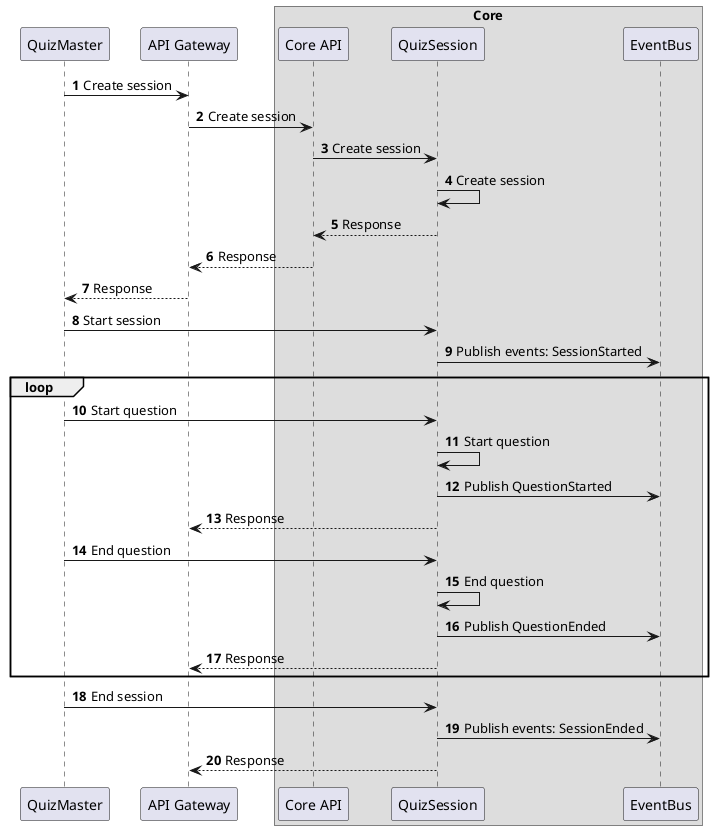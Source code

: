 @startuml
'https://plantuml.com/sequence-diagram

autonumber

participant QuizMaster
participant APIGateway as "API Gateway"
box "Core"
    participant CoreAPI as "Core API"
    participant QuizSession
    participant EventBus
end box

QuizMaster -> APIGateway: Create session
APIGateway -> CoreAPI: Create session
CoreAPI -> QuizSession: Create session
QuizSession -> QuizSession: Create session
QuizSession --> CoreAPI: Response
CoreAPI --> APIGateway: Response
APIGateway --> QuizMaster: Response
QuizMaster -> QuizSession: Start session
QuizSession -> EventBus: Publish events: SessionStarted
loop
    QuizMaster -> QuizSession: Start question
    QuizSession -> QuizSession: Start question
    QuizSession -> EventBus: Publish QuestionStarted
    QuizSession --> APIGateway: Response
    QuizMaster -> QuizSession: End question
    QuizSession -> QuizSession: End question
    QuizSession -> EventBus: Publish QuestionEnded
    QuizSession --> APIGateway: Response
end
QuizMaster -> QuizSession: End session
QuizSession -> EventBus: Publish events: SessionEnded
QuizSession --> APIGateway: Response
@enduml